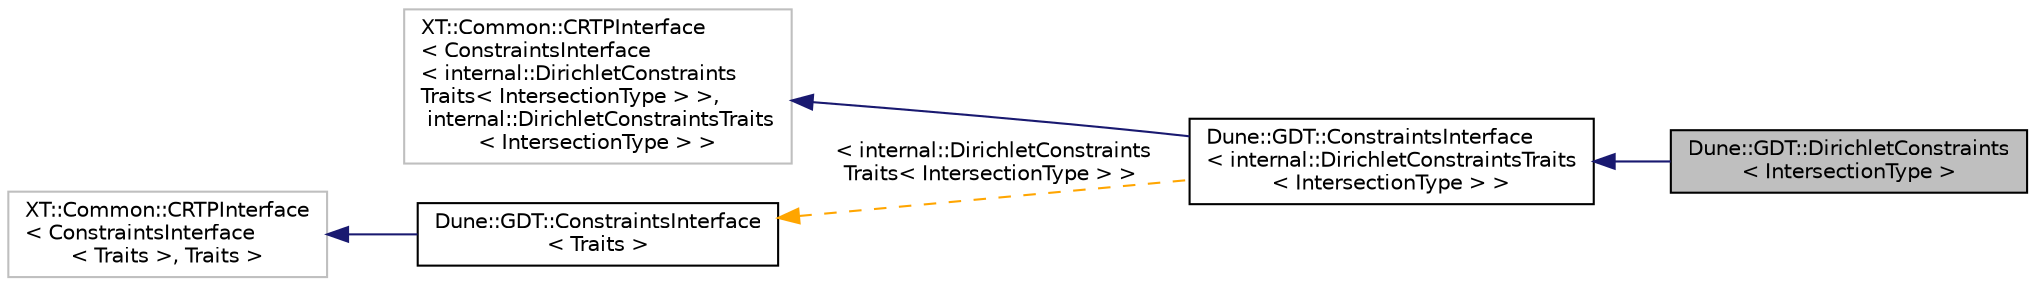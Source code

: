 digraph "Dune::GDT::DirichletConstraints&lt; IntersectionType &gt;"
{
  edge [fontname="Helvetica",fontsize="10",labelfontname="Helvetica",labelfontsize="10"];
  node [fontname="Helvetica",fontsize="10",shape=record];
  rankdir="LR";
  Node0 [label="Dune::GDT::DirichletConstraints\l\< IntersectionType \>",height=0.2,width=0.4,color="black", fillcolor="grey75", style="filled", fontcolor="black"];
  Node1 -> Node0 [dir="back",color="midnightblue",fontsize="10",style="solid",fontname="Helvetica"];
  Node1 [label="Dune::GDT::ConstraintsInterface\l\< internal::DirichletConstraintsTraits\l\< IntersectionType \> \>",height=0.2,width=0.4,color="black", fillcolor="white", style="filled",URL="$a02519.html"];
  Node2 -> Node1 [dir="back",color="midnightblue",fontsize="10",style="solid",fontname="Helvetica"];
  Node2 [label="XT::Common::CRTPInterface\l\< ConstraintsInterface\l\< internal::DirichletConstraints\lTraits\< IntersectionType \> \>,\l internal::DirichletConstraintsTraits\l\< IntersectionType \> \>",height=0.2,width=0.4,color="grey75", fillcolor="white", style="filled"];
  Node3 -> Node1 [dir="back",color="orange",fontsize="10",style="dashed",label=" \< internal::DirichletConstraints\lTraits\< IntersectionType \> \>" ,fontname="Helvetica"];
  Node3 [label="Dune::GDT::ConstraintsInterface\l\< Traits \>",height=0.2,width=0.4,color="black", fillcolor="white", style="filled",URL="$a02519.html",tooltip="CRTP interface for all implementations of constraints. "];
  Node4 -> Node3 [dir="back",color="midnightblue",fontsize="10",style="solid",fontname="Helvetica"];
  Node4 [label="XT::Common::CRTPInterface\l\< ConstraintsInterface\l\< Traits \>, Traits \>",height=0.2,width=0.4,color="grey75", fillcolor="white", style="filled"];
}
